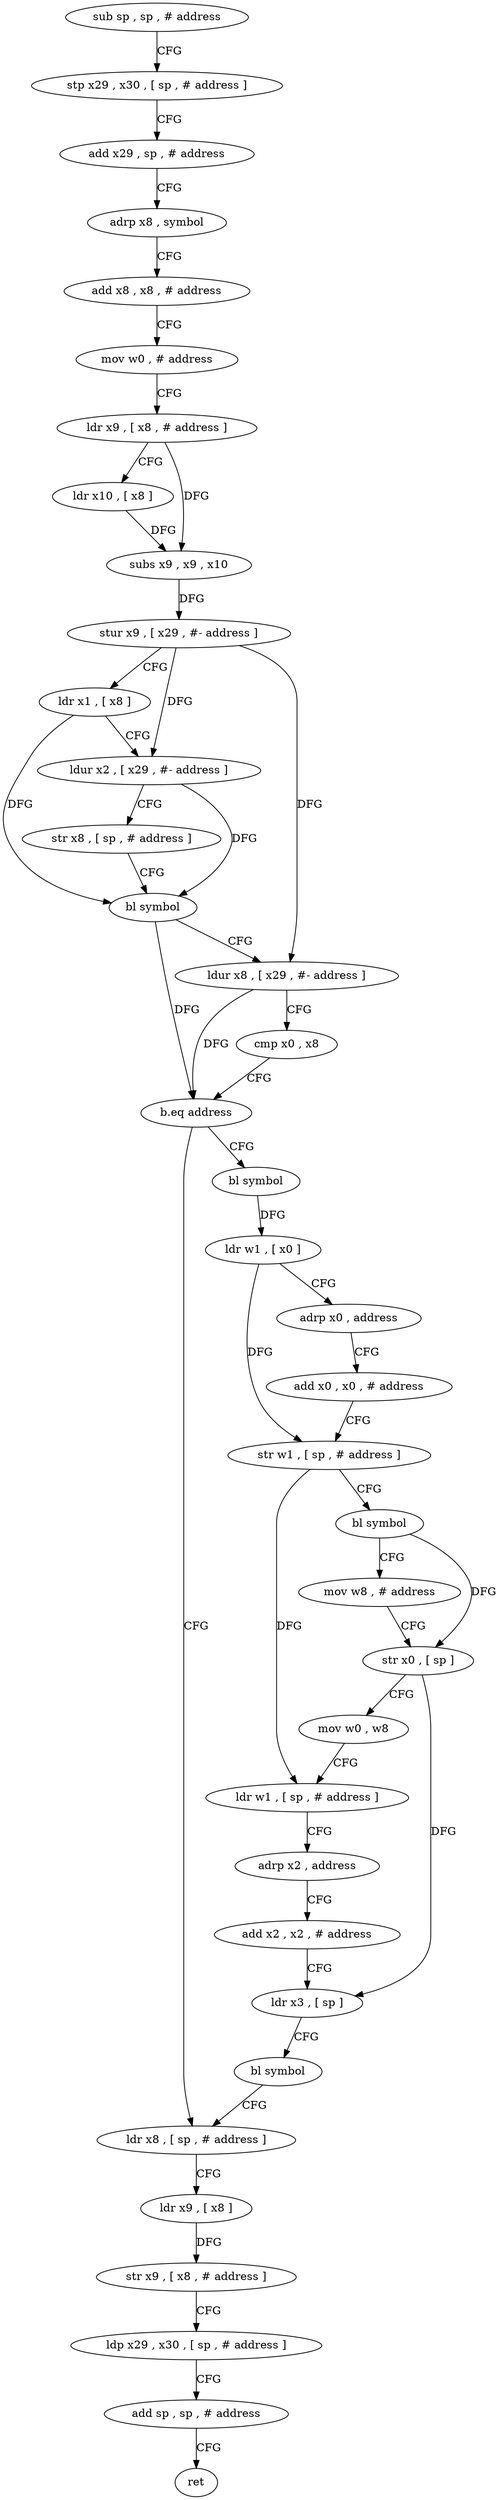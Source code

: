 digraph "func" {
"4202092" [label = "sub sp , sp , # address" ]
"4202096" [label = "stp x29 , x30 , [ sp , # address ]" ]
"4202100" [label = "add x29 , sp , # address" ]
"4202104" [label = "adrp x8 , symbol" ]
"4202108" [label = "add x8 , x8 , # address" ]
"4202112" [label = "mov w0 , # address" ]
"4202116" [label = "ldr x9 , [ x8 , # address ]" ]
"4202120" [label = "ldr x10 , [ x8 ]" ]
"4202124" [label = "subs x9 , x9 , x10" ]
"4202128" [label = "stur x9 , [ x29 , #- address ]" ]
"4202132" [label = "ldr x1 , [ x8 ]" ]
"4202136" [label = "ldur x2 , [ x29 , #- address ]" ]
"4202140" [label = "str x8 , [ sp , # address ]" ]
"4202144" [label = "bl symbol" ]
"4202148" [label = "ldur x8 , [ x29 , #- address ]" ]
"4202152" [label = "cmp x0 , x8" ]
"4202156" [label = "b.eq address" ]
"4202216" [label = "ldr x8 , [ sp , # address ]" ]
"4202160" [label = "bl symbol" ]
"4202220" [label = "ldr x9 , [ x8 ]" ]
"4202224" [label = "str x9 , [ x8 , # address ]" ]
"4202228" [label = "ldp x29 , x30 , [ sp , # address ]" ]
"4202232" [label = "add sp , sp , # address" ]
"4202236" [label = "ret" ]
"4202164" [label = "ldr w1 , [ x0 ]" ]
"4202168" [label = "adrp x0 , address" ]
"4202172" [label = "add x0 , x0 , # address" ]
"4202176" [label = "str w1 , [ sp , # address ]" ]
"4202180" [label = "bl symbol" ]
"4202184" [label = "mov w8 , # address" ]
"4202188" [label = "str x0 , [ sp ]" ]
"4202192" [label = "mov w0 , w8" ]
"4202196" [label = "ldr w1 , [ sp , # address ]" ]
"4202200" [label = "adrp x2 , address" ]
"4202204" [label = "add x2 , x2 , # address" ]
"4202208" [label = "ldr x3 , [ sp ]" ]
"4202212" [label = "bl symbol" ]
"4202092" -> "4202096" [ label = "CFG" ]
"4202096" -> "4202100" [ label = "CFG" ]
"4202100" -> "4202104" [ label = "CFG" ]
"4202104" -> "4202108" [ label = "CFG" ]
"4202108" -> "4202112" [ label = "CFG" ]
"4202112" -> "4202116" [ label = "CFG" ]
"4202116" -> "4202120" [ label = "CFG" ]
"4202116" -> "4202124" [ label = "DFG" ]
"4202120" -> "4202124" [ label = "DFG" ]
"4202124" -> "4202128" [ label = "DFG" ]
"4202128" -> "4202132" [ label = "CFG" ]
"4202128" -> "4202136" [ label = "DFG" ]
"4202128" -> "4202148" [ label = "DFG" ]
"4202132" -> "4202136" [ label = "CFG" ]
"4202132" -> "4202144" [ label = "DFG" ]
"4202136" -> "4202140" [ label = "CFG" ]
"4202136" -> "4202144" [ label = "DFG" ]
"4202140" -> "4202144" [ label = "CFG" ]
"4202144" -> "4202148" [ label = "CFG" ]
"4202144" -> "4202156" [ label = "DFG" ]
"4202148" -> "4202152" [ label = "CFG" ]
"4202148" -> "4202156" [ label = "DFG" ]
"4202152" -> "4202156" [ label = "CFG" ]
"4202156" -> "4202216" [ label = "CFG" ]
"4202156" -> "4202160" [ label = "CFG" ]
"4202216" -> "4202220" [ label = "CFG" ]
"4202160" -> "4202164" [ label = "DFG" ]
"4202220" -> "4202224" [ label = "DFG" ]
"4202224" -> "4202228" [ label = "CFG" ]
"4202228" -> "4202232" [ label = "CFG" ]
"4202232" -> "4202236" [ label = "CFG" ]
"4202164" -> "4202168" [ label = "CFG" ]
"4202164" -> "4202176" [ label = "DFG" ]
"4202168" -> "4202172" [ label = "CFG" ]
"4202172" -> "4202176" [ label = "CFG" ]
"4202176" -> "4202180" [ label = "CFG" ]
"4202176" -> "4202196" [ label = "DFG" ]
"4202180" -> "4202184" [ label = "CFG" ]
"4202180" -> "4202188" [ label = "DFG" ]
"4202184" -> "4202188" [ label = "CFG" ]
"4202188" -> "4202192" [ label = "CFG" ]
"4202188" -> "4202208" [ label = "DFG" ]
"4202192" -> "4202196" [ label = "CFG" ]
"4202196" -> "4202200" [ label = "CFG" ]
"4202200" -> "4202204" [ label = "CFG" ]
"4202204" -> "4202208" [ label = "CFG" ]
"4202208" -> "4202212" [ label = "CFG" ]
"4202212" -> "4202216" [ label = "CFG" ]
}
